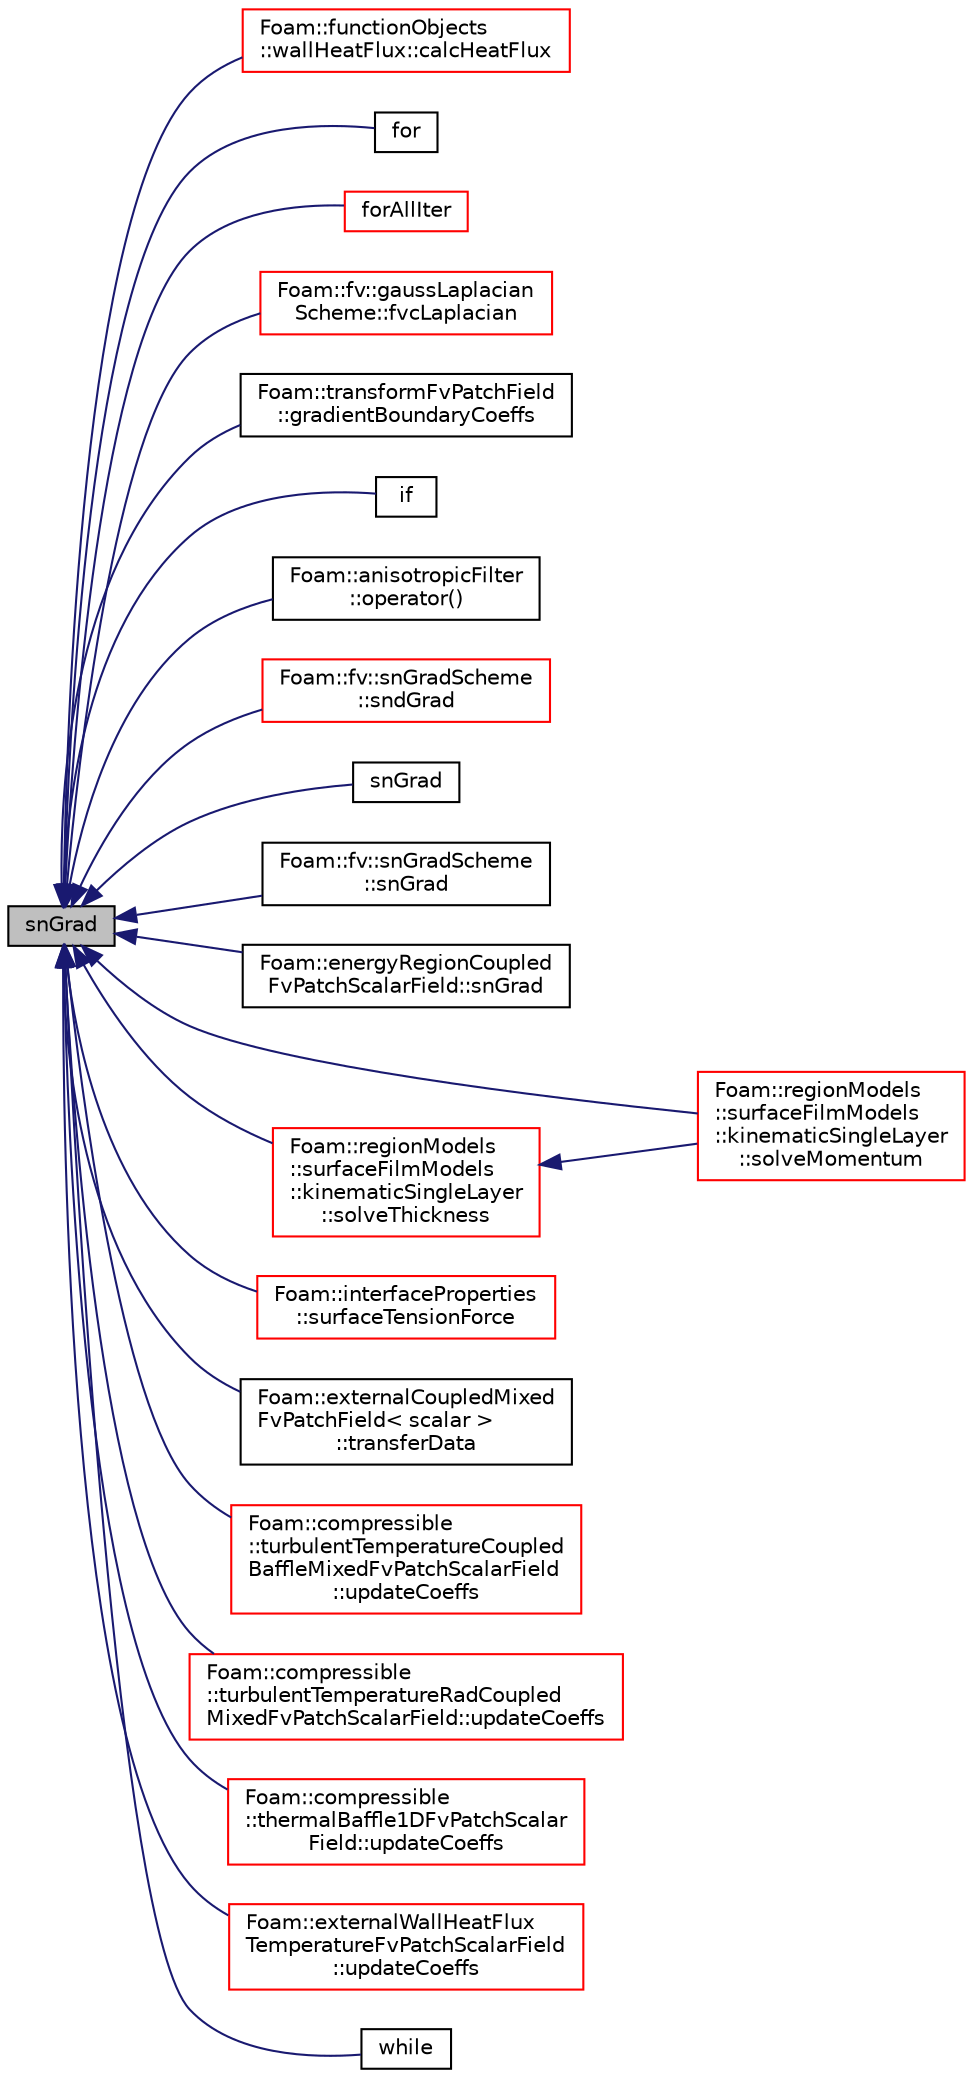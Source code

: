 digraph "snGrad"
{
  bgcolor="transparent";
  edge [fontname="Helvetica",fontsize="10",labelfontname="Helvetica",labelfontsize="10"];
  node [fontname="Helvetica",fontsize="10",shape=record];
  rankdir="LR";
  Node23217 [label="snGrad",height=0.2,width=0.4,color="black", fillcolor="grey75", style="filled", fontcolor="black"];
  Node23217 -> Node23218 [dir="back",color="midnightblue",fontsize="10",style="solid",fontname="Helvetica"];
  Node23218 [label="Foam::functionObjects\l::wallHeatFlux::calcHeatFlux",height=0.2,width=0.4,color="red",URL="$a24337.html#a6507dd9133ec6981c8b14e80a74f53e2",tooltip="Calculate the heat-flux. "];
  Node23217 -> Node23220 [dir="back",color="midnightblue",fontsize="10",style="solid",fontname="Helvetica"];
  Node23220 [label="for",height=0.2,width=0.4,color="black",URL="$a39758.html#ae9610aff8f04c828f9db802f66a18f67"];
  Node23217 -> Node23221 [dir="back",color="midnightblue",fontsize="10",style="solid",fontname="Helvetica"];
  Node23221 [label="forAllIter",height=0.2,width=0.4,color="red",URL="$a39329.html#aaaca96f2de03e39be860dca1ff20ef39"];
  Node23217 -> Node23223 [dir="back",color="midnightblue",fontsize="10",style="solid",fontname="Helvetica"];
  Node23223 [label="Foam::fv::gaussLaplacian\lScheme::fvcLaplacian",height=0.2,width=0.4,color="red",URL="$a23397.html#a3b7763d1c413ef4161fb02b170ba7194"];
  Node23217 -> Node23227 [dir="back",color="midnightblue",fontsize="10",style="solid",fontname="Helvetica"];
  Node23227 [label="Foam::transformFvPatchField\l::gradientBoundaryCoeffs",height=0.2,width=0.4,color="black",URL="$a22793.html#a82aaa73cc69fe46d94d900ae1fc1a68d",tooltip="Return the matrix source coefficients corresponding to the. "];
  Node23217 -> Node23228 [dir="back",color="midnightblue",fontsize="10",style="solid",fontname="Helvetica"];
  Node23228 [label="if",height=0.2,width=0.4,color="black",URL="$a39257.html#a51a6e1697d23e2077ab4d9b2b12f2d54"];
  Node23217 -> Node23229 [dir="back",color="midnightblue",fontsize="10",style="solid",fontname="Helvetica"];
  Node23229 [label="Foam::anisotropicFilter\l::operator()",height=0.2,width=0.4,color="black",URL="$a32261.html#a57f485be4b718f128b5c974aea60a703"];
  Node23217 -> Node23230 [dir="back",color="midnightblue",fontsize="10",style="solid",fontname="Helvetica"];
  Node23230 [label="Foam::fv::snGradScheme\l::sndGrad",height=0.2,width=0.4,color="red",URL="$a23429.html#a4e2fec1a3860d683ae26e099d4484515",tooltip="Return the sndGrad of the given cell field. "];
  Node23217 -> Node23251 [dir="back",color="midnightblue",fontsize="10",style="solid",fontname="Helvetica"];
  Node23251 [label="snGrad",height=0.2,width=0.4,color="black",URL="$a21861.html#ae9298cb6bb16f595b7a842f1e423fd4b"];
  Node23217 -> Node23248 [dir="back",color="midnightblue",fontsize="10",style="solid",fontname="Helvetica"];
  Node23248 [label="Foam::fv::snGradScheme\l::snGrad",height=0.2,width=0.4,color="black",URL="$a23429.html#ada2eaadda6572f03376ad9c302954366",tooltip="Return the snGrad of the given cell field. "];
  Node23217 -> Node23252 [dir="back",color="midnightblue",fontsize="10",style="solid",fontname="Helvetica"];
  Node23252 [label="Foam::energyRegionCoupled\lFvPatchScalarField::snGrad",height=0.2,width=0.4,color="black",URL="$a30037.html#a0fd4c75896f2d5451e9a2b1d47703c00",tooltip="Return patch-normal gradient. "];
  Node23217 -> Node23253 [dir="back",color="midnightblue",fontsize="10",style="solid",fontname="Helvetica"];
  Node23253 [label="Foam::regionModels\l::surfaceFilmModels\l::kinematicSingleLayer\l::solveMomentum",height=0.2,width=0.4,color="red",URL="$a30117.html#aaba5d5ef7ac2693c87b0b31a7605f178",tooltip="Solve for film velocity. "];
  Node23217 -> Node23257 [dir="back",color="midnightblue",fontsize="10",style="solid",fontname="Helvetica"];
  Node23257 [label="Foam::regionModels\l::surfaceFilmModels\l::kinematicSingleLayer\l::solveThickness",height=0.2,width=0.4,color="red",URL="$a30117.html#a38ccae6e6751502d71d2490fca96a516",tooltip="Solve coupled velocity-thickness equations. "];
  Node23257 -> Node23253 [dir="back",color="midnightblue",fontsize="10",style="solid",fontname="Helvetica"];
  Node23217 -> Node23258 [dir="back",color="midnightblue",fontsize="10",style="solid",fontname="Helvetica"];
  Node23258 [label="Foam::interfaceProperties\l::surfaceTensionForce",height=0.2,width=0.4,color="red",URL="$a31885.html#a0564a6219e50501d0284a87e24762cd8"];
  Node23217 -> Node23260 [dir="back",color="midnightblue",fontsize="10",style="solid",fontname="Helvetica"];
  Node23260 [label="Foam::externalCoupledMixed\lFvPatchField\< scalar \>\l::transferData",height=0.2,width=0.4,color="black",URL="$a22877.html#aaead10f96672ca2a1e5c291111cebf1e",tooltip="Transfer data for external source. "];
  Node23217 -> Node23261 [dir="back",color="midnightblue",fontsize="10",style="solid",fontname="Helvetica"];
  Node23261 [label="Foam::compressible\l::turbulentTemperatureCoupled\lBaffleMixedFvPatchScalarField\l::updateCoeffs",height=0.2,width=0.4,color="red",URL="$a32021.html#a7e24eafac629d3733181cd942d4c902f",tooltip="Update the coefficients associated with the patch field. "];
  Node23217 -> Node23263 [dir="back",color="midnightblue",fontsize="10",style="solid",fontname="Helvetica"];
  Node23263 [label="Foam::compressible\l::turbulentTemperatureRadCoupled\lMixedFvPatchScalarField::updateCoeffs",height=0.2,width=0.4,color="red",URL="$a32025.html#a7e24eafac629d3733181cd942d4c902f",tooltip="Update the coefficients associated with the patch field. "];
  Node23217 -> Node23267 [dir="back",color="midnightblue",fontsize="10",style="solid",fontname="Helvetica"];
  Node23267 [label="Foam::compressible\l::thermalBaffle1DFvPatchScalar\lField::updateCoeffs",height=0.2,width=0.4,color="red",URL="$a32009.html#a7e24eafac629d3733181cd942d4c902f",tooltip="Update the coefficients associated with the patch field. "];
  Node23217 -> Node23269 [dir="back",color="midnightblue",fontsize="10",style="solid",fontname="Helvetica"];
  Node23269 [label="Foam::externalWallHeatFlux\lTemperatureFvPatchScalarField\l::updateCoeffs",height=0.2,width=0.4,color="red",URL="$a32001.html#a7e24eafac629d3733181cd942d4c902f",tooltip="Update the coefficients associated with the patch field. "];
  Node23217 -> Node23271 [dir="back",color="midnightblue",fontsize="10",style="solid",fontname="Helvetica"];
  Node23271 [label="while",height=0.2,width=0.4,color="black",URL="$a39338.html#a0b9d5d8b1ecc0bf63b4c35f41598a500"];
}
